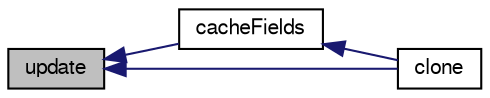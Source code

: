digraph "update"
{
  bgcolor="transparent";
  edge [fontname="FreeSans",fontsize="10",labelfontname="FreeSans",labelfontsize="10"];
  node [fontname="FreeSans",fontsize="10",shape=record];
  rankdir="LR";
  Node63 [label="update",height=0.2,width=0.4,color="black", fillcolor="grey75", style="filled", fontcolor="black"];
  Node63 -> Node64 [dir="back",color="midnightblue",fontsize="10",style="solid",fontname="FreeSans"];
  Node64 [label="cacheFields",height=0.2,width=0.4,color="black",URL="$a24598.html#a6005414ac27ae3e0b5a783ba216c1906",tooltip="Cache carrier fields. "];
  Node64 -> Node65 [dir="back",color="midnightblue",fontsize="10",style="solid",fontname="FreeSans"];
  Node65 [label="clone",height=0.2,width=0.4,color="black",URL="$a24598.html#ac3cd071233d9959d05a709c3b6ed272c",tooltip="Construct and return a clone. "];
  Node63 -> Node65 [dir="back",color="midnightblue",fontsize="10",style="solid",fontname="FreeSans"];
}
